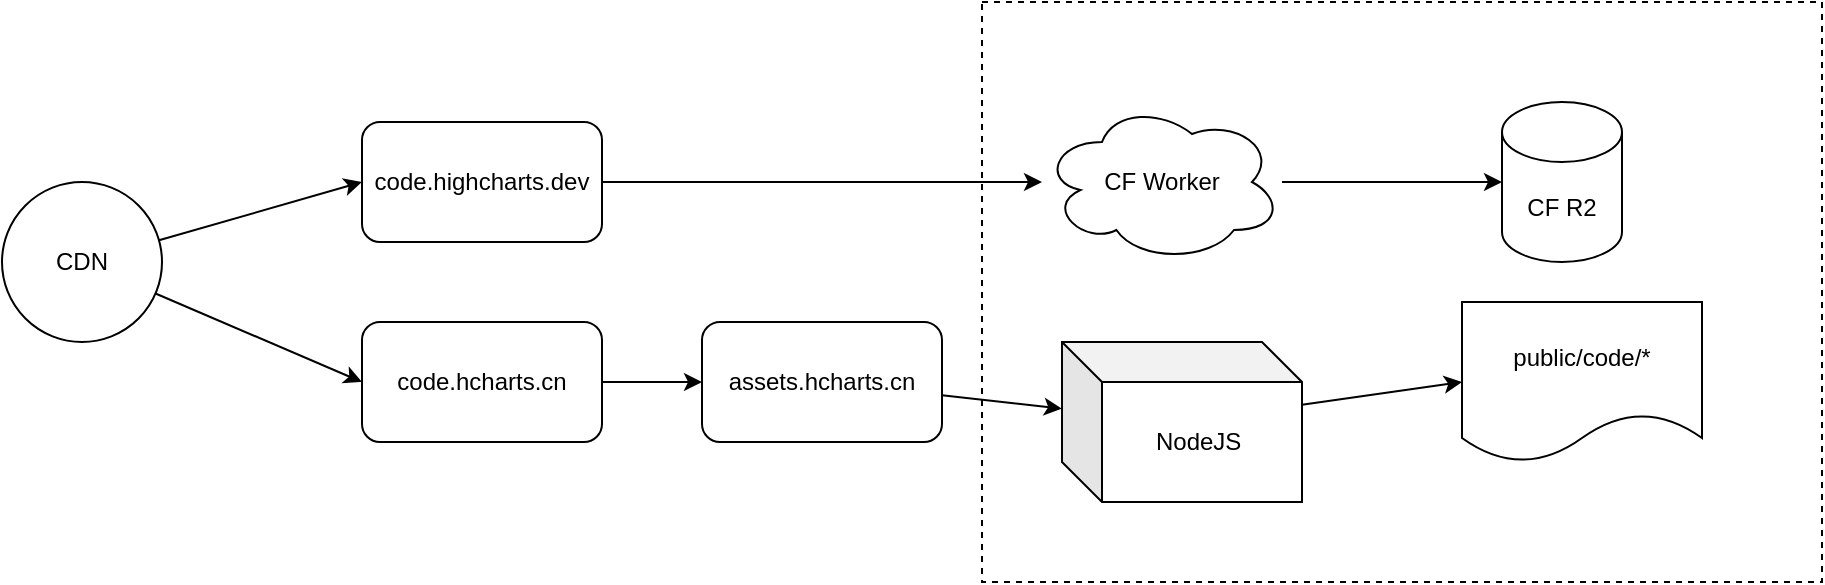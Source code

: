 <mxfile>
    <diagram id="WVx0s8ic6qbuG0mzyVe9" name="第 1 页">
        <mxGraphModel dx="1683" dy="858" grid="1" gridSize="10" guides="1" tooltips="1" connect="1" arrows="1" fold="1" page="1" pageScale="1" pageWidth="827" pageHeight="1169" math="0" shadow="0">
            <root>
                <mxCell id="0"/>
                <mxCell id="1" parent="0"/>
                <mxCell id="28" value="" style="rounded=0;whiteSpace=wrap;html=1;fillColor=none;dashed=1;" vertex="1" parent="1">
                    <mxGeometry x="630" y="60" width="420" height="290" as="geometry"/>
                </mxCell>
                <mxCell id="4" style="edgeStyle=none;html=1;entryX=0;entryY=0.5;entryDx=0;entryDy=0;" edge="1" parent="1" source="8" target="7">
                    <mxGeometry relative="1" as="geometry">
                        <mxPoint x="240" y="190" as="sourcePoint"/>
                        <mxPoint x="343.918" y="236.636" as="targetPoint"/>
                    </mxGeometry>
                </mxCell>
                <mxCell id="6" style="edgeStyle=none;html=1;exitX=1;exitY=0.5;exitDx=0;exitDy=0;entryX=0;entryY=0.5;entryDx=0;entryDy=0;" edge="1" parent="1" source="7" target="9">
                    <mxGeometry relative="1" as="geometry">
                        <mxPoint x="450" y="249.67" as="sourcePoint"/>
                        <mxPoint x="520.0" y="249.67" as="targetPoint"/>
                    </mxGeometry>
                </mxCell>
                <mxCell id="7" value="&lt;span&gt;code.hcharts.cn&lt;/span&gt;" style="rounded=1;whiteSpace=wrap;html=1;" vertex="1" parent="1">
                    <mxGeometry x="320" y="220" width="120" height="60" as="geometry"/>
                </mxCell>
                <mxCell id="14" style="edgeStyle=none;html=1;entryX=0;entryY=0.5;entryDx=0;entryDy=0;" edge="1" parent="1" source="8" target="13">
                    <mxGeometry relative="1" as="geometry">
                        <mxPoint x="220" y="190" as="sourcePoint"/>
                    </mxGeometry>
                </mxCell>
                <mxCell id="8" value="CDN" style="ellipse;whiteSpace=wrap;html=1;aspect=fixed;" vertex="1" parent="1">
                    <mxGeometry x="140" y="150" width="80" height="80" as="geometry"/>
                </mxCell>
                <mxCell id="17" value="" style="edgeStyle=none;html=1;" edge="1" parent="1" source="9" target="16">
                    <mxGeometry relative="1" as="geometry"/>
                </mxCell>
                <mxCell id="9" value="assets.hcharts.cn" style="rounded=1;whiteSpace=wrap;html=1;" vertex="1" parent="1">
                    <mxGeometry x="490" y="220" width="120" height="60" as="geometry"/>
                </mxCell>
                <mxCell id="21" style="edgeStyle=none;html=1;exitX=1;exitY=0.5;exitDx=0;exitDy=0;" edge="1" parent="1" source="13" target="20">
                    <mxGeometry relative="1" as="geometry"/>
                </mxCell>
                <mxCell id="13" value="&lt;span&gt;code.highcharts.dev&lt;/span&gt;" style="rounded=1;whiteSpace=wrap;html=1;" vertex="1" parent="1">
                    <mxGeometry x="320" y="120" width="120" height="60" as="geometry"/>
                </mxCell>
                <mxCell id="19" style="edgeStyle=none;html=1;entryX=0;entryY=0.5;entryDx=0;entryDy=0;" edge="1" parent="1" source="16" target="18">
                    <mxGeometry relative="1" as="geometry"/>
                </mxCell>
                <mxCell id="16" value="NodeJS&amp;nbsp;" style="shape=cube;whiteSpace=wrap;html=1;boundedLbl=1;backgroundOutline=1;darkOpacity=0.05;darkOpacity2=0.1;" vertex="1" parent="1">
                    <mxGeometry x="670" y="230" width="120" height="80" as="geometry"/>
                </mxCell>
                <mxCell id="18" value="public/code/*" style="shape=document;whiteSpace=wrap;html=1;boundedLbl=1;" vertex="1" parent="1">
                    <mxGeometry x="870" y="210" width="120" height="80" as="geometry"/>
                </mxCell>
                <mxCell id="25" style="edgeStyle=none;html=1;entryX=0;entryY=0.5;entryDx=0;entryDy=0;entryPerimeter=0;" edge="1" parent="1" source="20" target="24">
                    <mxGeometry relative="1" as="geometry"/>
                </mxCell>
                <mxCell id="20" value="CF Worker" style="ellipse;shape=cloud;whiteSpace=wrap;html=1;" vertex="1" parent="1">
                    <mxGeometry x="660" y="110" width="120" height="80" as="geometry"/>
                </mxCell>
                <mxCell id="24" value="CF R2" style="shape=cylinder3;whiteSpace=wrap;html=1;boundedLbl=1;backgroundOutline=1;size=15;" vertex="1" parent="1">
                    <mxGeometry x="890" y="110" width="60" height="80" as="geometry"/>
                </mxCell>
            </root>
        </mxGraphModel>
    </diagram>
</mxfile>
